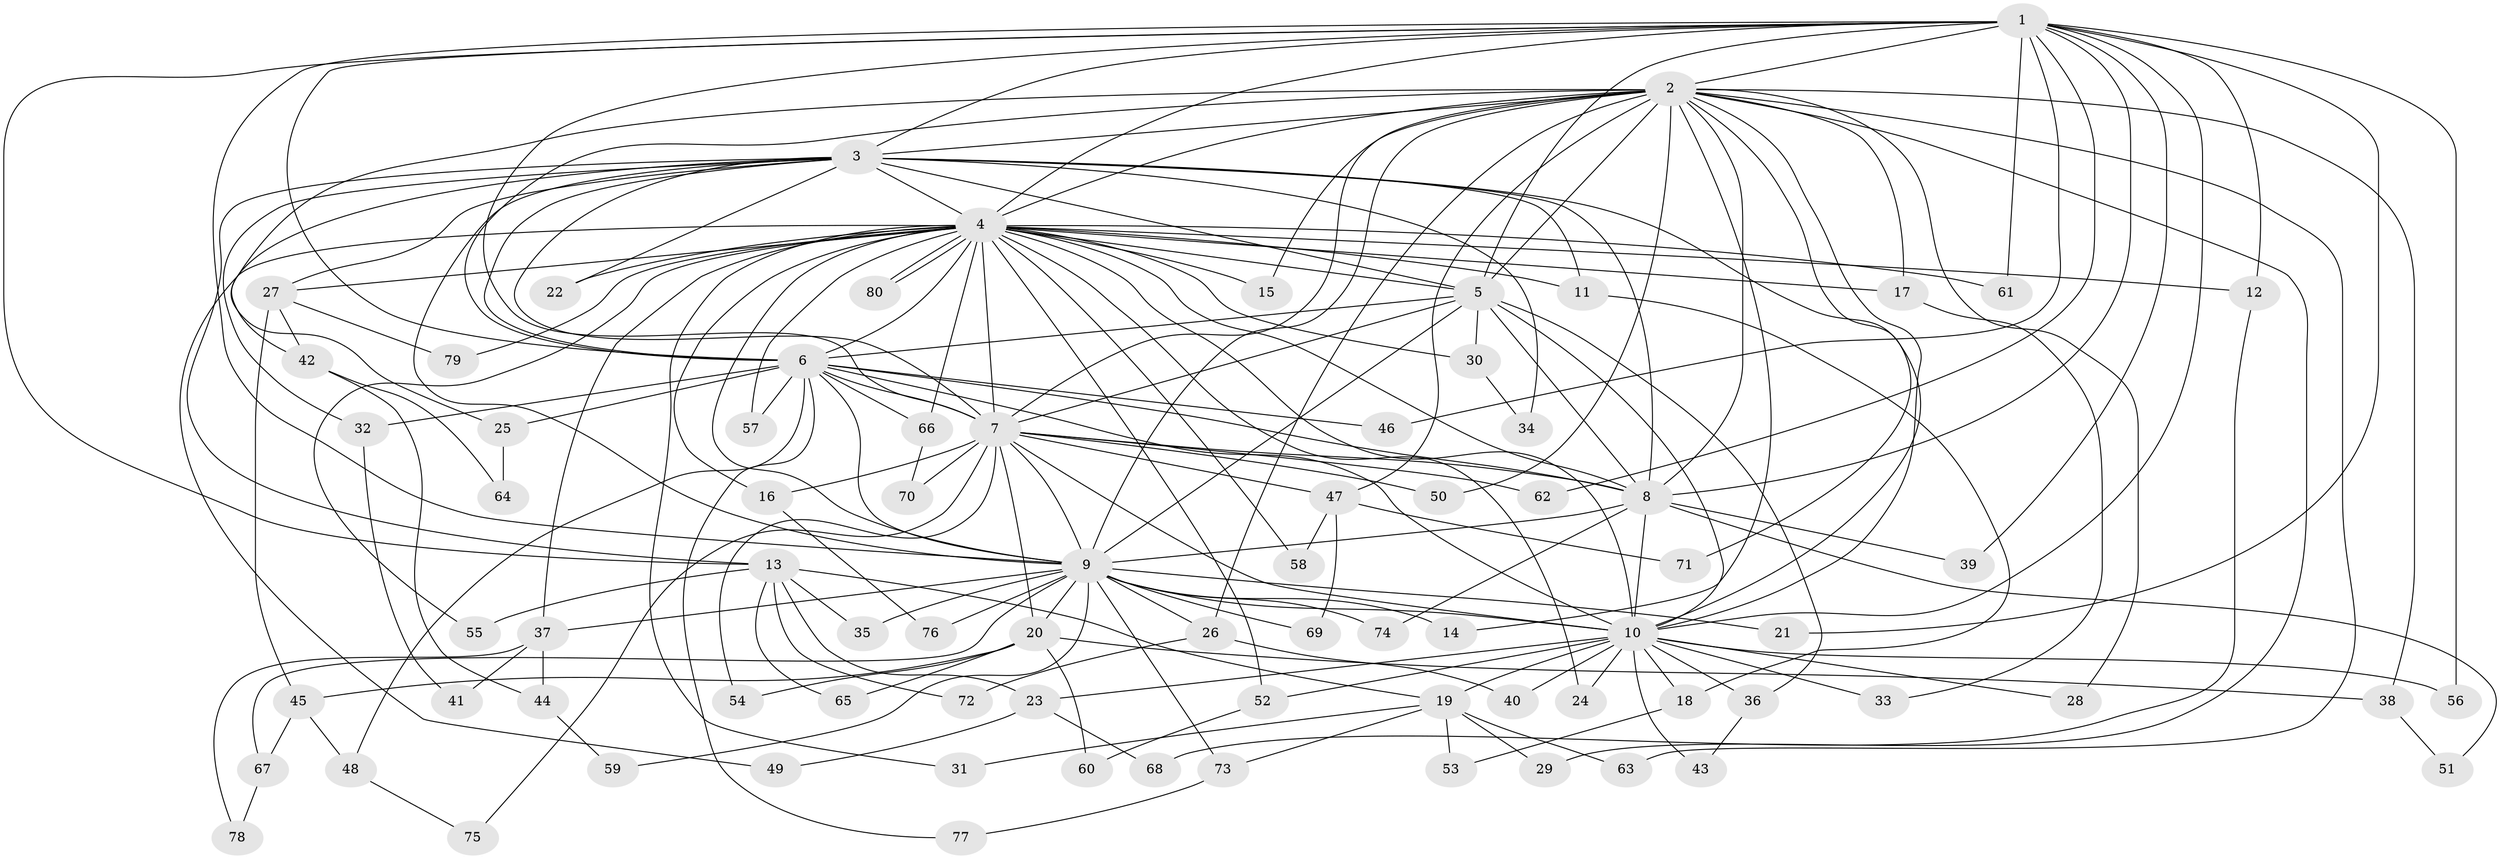 // Generated by graph-tools (version 1.1) at 2025/25/03/09/25 03:25:47]
// undirected, 80 vertices, 185 edges
graph export_dot {
graph [start="1"]
  node [color=gray90,style=filled];
  1;
  2;
  3;
  4;
  5;
  6;
  7;
  8;
  9;
  10;
  11;
  12;
  13;
  14;
  15;
  16;
  17;
  18;
  19;
  20;
  21;
  22;
  23;
  24;
  25;
  26;
  27;
  28;
  29;
  30;
  31;
  32;
  33;
  34;
  35;
  36;
  37;
  38;
  39;
  40;
  41;
  42;
  43;
  44;
  45;
  46;
  47;
  48;
  49;
  50;
  51;
  52;
  53;
  54;
  55;
  56;
  57;
  58;
  59;
  60;
  61;
  62;
  63;
  64;
  65;
  66;
  67;
  68;
  69;
  70;
  71;
  72;
  73;
  74;
  75;
  76;
  77;
  78;
  79;
  80;
  1 -- 2;
  1 -- 3;
  1 -- 4;
  1 -- 5;
  1 -- 6;
  1 -- 7;
  1 -- 8;
  1 -- 9;
  1 -- 10;
  1 -- 12;
  1 -- 13;
  1 -- 21;
  1 -- 39;
  1 -- 46;
  1 -- 56;
  1 -- 61;
  1 -- 62;
  2 -- 3;
  2 -- 4;
  2 -- 5;
  2 -- 6;
  2 -- 7;
  2 -- 8;
  2 -- 9;
  2 -- 10;
  2 -- 14;
  2 -- 15;
  2 -- 17;
  2 -- 25;
  2 -- 26;
  2 -- 28;
  2 -- 29;
  2 -- 38;
  2 -- 47;
  2 -- 50;
  2 -- 63;
  2 -- 71;
  3 -- 4;
  3 -- 5;
  3 -- 6;
  3 -- 7;
  3 -- 8;
  3 -- 9;
  3 -- 10;
  3 -- 11;
  3 -- 13;
  3 -- 22;
  3 -- 27;
  3 -- 32;
  3 -- 34;
  3 -- 42;
  4 -- 5;
  4 -- 6;
  4 -- 7;
  4 -- 8;
  4 -- 9;
  4 -- 10;
  4 -- 11;
  4 -- 12;
  4 -- 15;
  4 -- 16;
  4 -- 17;
  4 -- 22;
  4 -- 24;
  4 -- 27;
  4 -- 30;
  4 -- 31;
  4 -- 37;
  4 -- 49;
  4 -- 52;
  4 -- 55;
  4 -- 57;
  4 -- 58;
  4 -- 61;
  4 -- 66;
  4 -- 79;
  4 -- 80;
  4 -- 80;
  5 -- 6;
  5 -- 7;
  5 -- 8;
  5 -- 9;
  5 -- 10;
  5 -- 30;
  5 -- 36;
  6 -- 7;
  6 -- 8;
  6 -- 9;
  6 -- 10;
  6 -- 25;
  6 -- 32;
  6 -- 46;
  6 -- 48;
  6 -- 57;
  6 -- 66;
  6 -- 77;
  7 -- 8;
  7 -- 9;
  7 -- 10;
  7 -- 16;
  7 -- 20;
  7 -- 47;
  7 -- 50;
  7 -- 54;
  7 -- 62;
  7 -- 70;
  7 -- 75;
  8 -- 9;
  8 -- 10;
  8 -- 39;
  8 -- 51;
  8 -- 74;
  9 -- 10;
  9 -- 14;
  9 -- 20;
  9 -- 21;
  9 -- 26;
  9 -- 35;
  9 -- 37;
  9 -- 59;
  9 -- 67;
  9 -- 69;
  9 -- 73;
  9 -- 74;
  9 -- 76;
  10 -- 18;
  10 -- 19;
  10 -- 23;
  10 -- 24;
  10 -- 28;
  10 -- 33;
  10 -- 36;
  10 -- 40;
  10 -- 43;
  10 -- 52;
  10 -- 56;
  11 -- 18;
  12 -- 68;
  13 -- 19;
  13 -- 23;
  13 -- 35;
  13 -- 55;
  13 -- 65;
  13 -- 72;
  16 -- 76;
  17 -- 33;
  18 -- 53;
  19 -- 29;
  19 -- 31;
  19 -- 53;
  19 -- 63;
  19 -- 73;
  20 -- 38;
  20 -- 45;
  20 -- 54;
  20 -- 60;
  20 -- 65;
  23 -- 49;
  23 -- 68;
  25 -- 64;
  26 -- 40;
  26 -- 72;
  27 -- 42;
  27 -- 45;
  27 -- 79;
  30 -- 34;
  32 -- 41;
  36 -- 43;
  37 -- 41;
  37 -- 44;
  37 -- 78;
  38 -- 51;
  42 -- 44;
  42 -- 64;
  44 -- 59;
  45 -- 48;
  45 -- 67;
  47 -- 58;
  47 -- 69;
  47 -- 71;
  48 -- 75;
  52 -- 60;
  66 -- 70;
  67 -- 78;
  73 -- 77;
}
